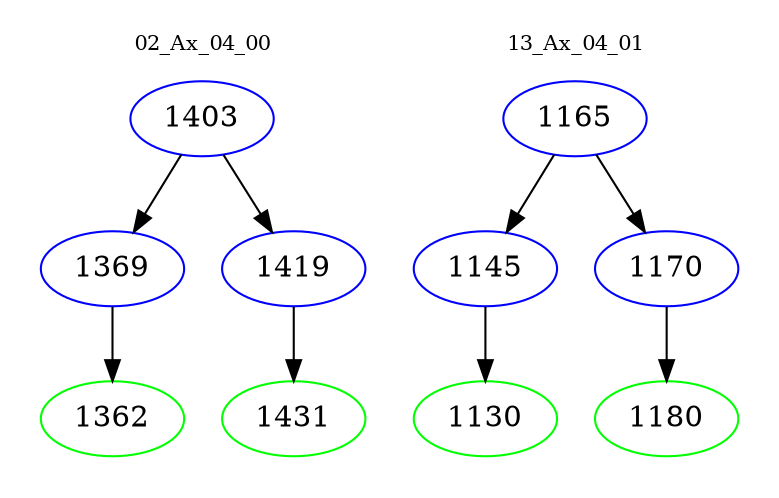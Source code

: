 digraph{
subgraph cluster_0 {
color = white
label = "02_Ax_04_00";
fontsize=10;
T0_1403 [label="1403", color="blue"]
T0_1403 -> T0_1369 [color="black"]
T0_1369 [label="1369", color="blue"]
T0_1369 -> T0_1362 [color="black"]
T0_1362 [label="1362", color="green"]
T0_1403 -> T0_1419 [color="black"]
T0_1419 [label="1419", color="blue"]
T0_1419 -> T0_1431 [color="black"]
T0_1431 [label="1431", color="green"]
}
subgraph cluster_1 {
color = white
label = "13_Ax_04_01";
fontsize=10;
T1_1165 [label="1165", color="blue"]
T1_1165 -> T1_1145 [color="black"]
T1_1145 [label="1145", color="blue"]
T1_1145 -> T1_1130 [color="black"]
T1_1130 [label="1130", color="green"]
T1_1165 -> T1_1170 [color="black"]
T1_1170 [label="1170", color="blue"]
T1_1170 -> T1_1180 [color="black"]
T1_1180 [label="1180", color="green"]
}
}
